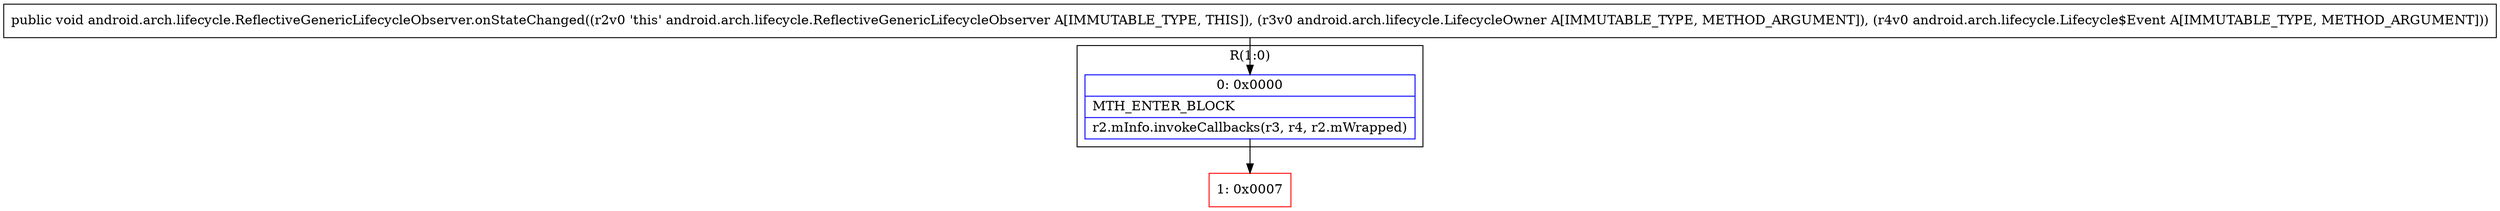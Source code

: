 digraph "CFG forandroid.arch.lifecycle.ReflectiveGenericLifecycleObserver.onStateChanged(Landroid\/arch\/lifecycle\/LifecycleOwner;Landroid\/arch\/lifecycle\/Lifecycle$Event;)V" {
subgraph cluster_Region_1141767435 {
label = "R(1:0)";
node [shape=record,color=blue];
Node_0 [shape=record,label="{0\:\ 0x0000|MTH_ENTER_BLOCK\l|r2.mInfo.invokeCallbacks(r3, r4, r2.mWrapped)\l}"];
}
Node_1 [shape=record,color=red,label="{1\:\ 0x0007}"];
MethodNode[shape=record,label="{public void android.arch.lifecycle.ReflectiveGenericLifecycleObserver.onStateChanged((r2v0 'this' android.arch.lifecycle.ReflectiveGenericLifecycleObserver A[IMMUTABLE_TYPE, THIS]), (r3v0 android.arch.lifecycle.LifecycleOwner A[IMMUTABLE_TYPE, METHOD_ARGUMENT]), (r4v0 android.arch.lifecycle.Lifecycle$Event A[IMMUTABLE_TYPE, METHOD_ARGUMENT])) }"];
MethodNode -> Node_0;
Node_0 -> Node_1;
}

